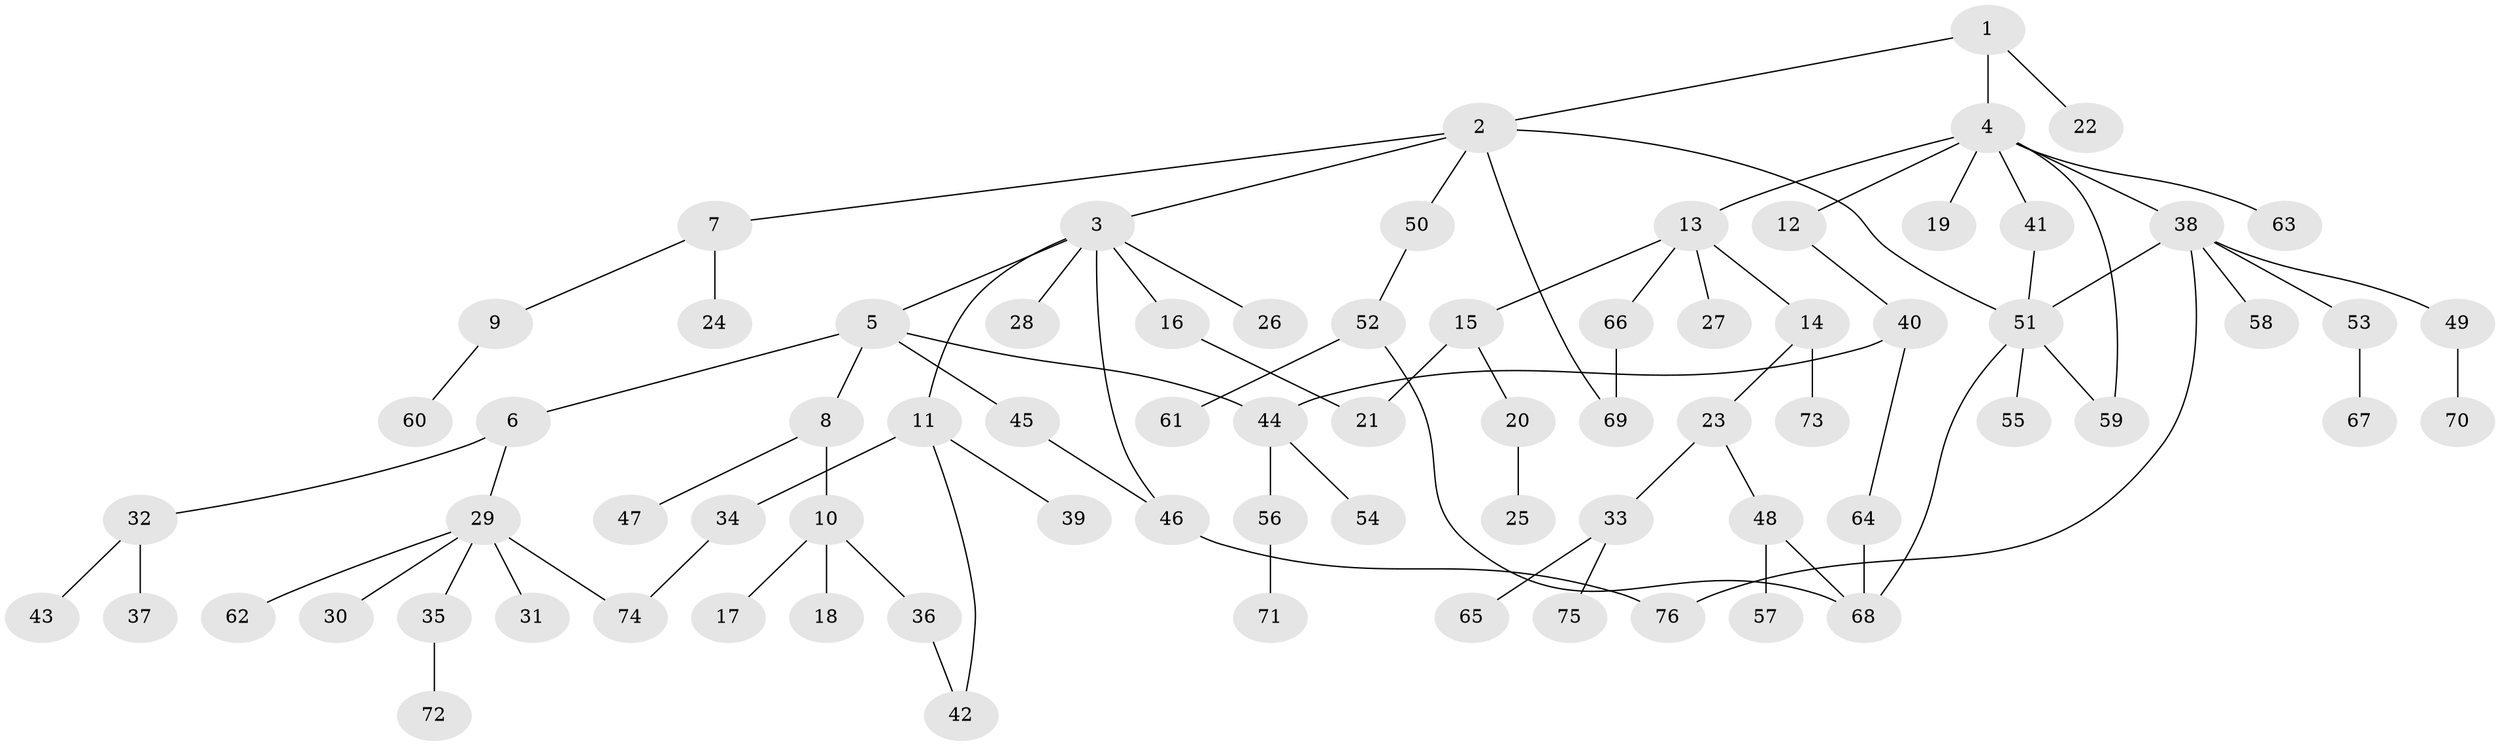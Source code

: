 // coarse degree distribution, {13: 0.022222222222222223, 11: 0.022222222222222223, 4: 0.1111111111111111, 2: 0.24444444444444444, 1: 0.5111111111111111, 6: 0.022222222222222223, 3: 0.06666666666666667}
// Generated by graph-tools (version 1.1) at 2025/16/03/04/25 18:16:56]
// undirected, 76 vertices, 88 edges
graph export_dot {
graph [start="1"]
  node [color=gray90,style=filled];
  1;
  2;
  3;
  4;
  5;
  6;
  7;
  8;
  9;
  10;
  11;
  12;
  13;
  14;
  15;
  16;
  17;
  18;
  19;
  20;
  21;
  22;
  23;
  24;
  25;
  26;
  27;
  28;
  29;
  30;
  31;
  32;
  33;
  34;
  35;
  36;
  37;
  38;
  39;
  40;
  41;
  42;
  43;
  44;
  45;
  46;
  47;
  48;
  49;
  50;
  51;
  52;
  53;
  54;
  55;
  56;
  57;
  58;
  59;
  60;
  61;
  62;
  63;
  64;
  65;
  66;
  67;
  68;
  69;
  70;
  71;
  72;
  73;
  74;
  75;
  76;
  1 -- 2;
  1 -- 4;
  1 -- 22;
  2 -- 3;
  2 -- 7;
  2 -- 50;
  2 -- 51;
  2 -- 69;
  3 -- 5;
  3 -- 11;
  3 -- 16;
  3 -- 26;
  3 -- 28;
  3 -- 46;
  4 -- 12;
  4 -- 13;
  4 -- 19;
  4 -- 38;
  4 -- 41;
  4 -- 59;
  4 -- 63;
  5 -- 6;
  5 -- 8;
  5 -- 45;
  5 -- 44;
  6 -- 29;
  6 -- 32;
  7 -- 9;
  7 -- 24;
  8 -- 10;
  8 -- 47;
  9 -- 60;
  10 -- 17;
  10 -- 18;
  10 -- 36;
  11 -- 34;
  11 -- 39;
  11 -- 42;
  12 -- 40;
  13 -- 14;
  13 -- 15;
  13 -- 27;
  13 -- 66;
  14 -- 23;
  14 -- 73;
  15 -- 20;
  15 -- 21;
  16 -- 21;
  20 -- 25;
  23 -- 33;
  23 -- 48;
  29 -- 30;
  29 -- 31;
  29 -- 35;
  29 -- 62;
  29 -- 74;
  32 -- 37;
  32 -- 43;
  33 -- 65;
  33 -- 75;
  34 -- 74;
  35 -- 72;
  36 -- 42;
  38 -- 49;
  38 -- 53;
  38 -- 58;
  38 -- 76;
  38 -- 51;
  40 -- 44;
  40 -- 64;
  41 -- 51;
  44 -- 54;
  44 -- 56;
  45 -- 46;
  46 -- 76;
  48 -- 57;
  48 -- 68;
  49 -- 70;
  50 -- 52;
  51 -- 55;
  51 -- 68;
  51 -- 59;
  52 -- 61;
  52 -- 68;
  53 -- 67;
  56 -- 71;
  64 -- 68;
  66 -- 69;
}
